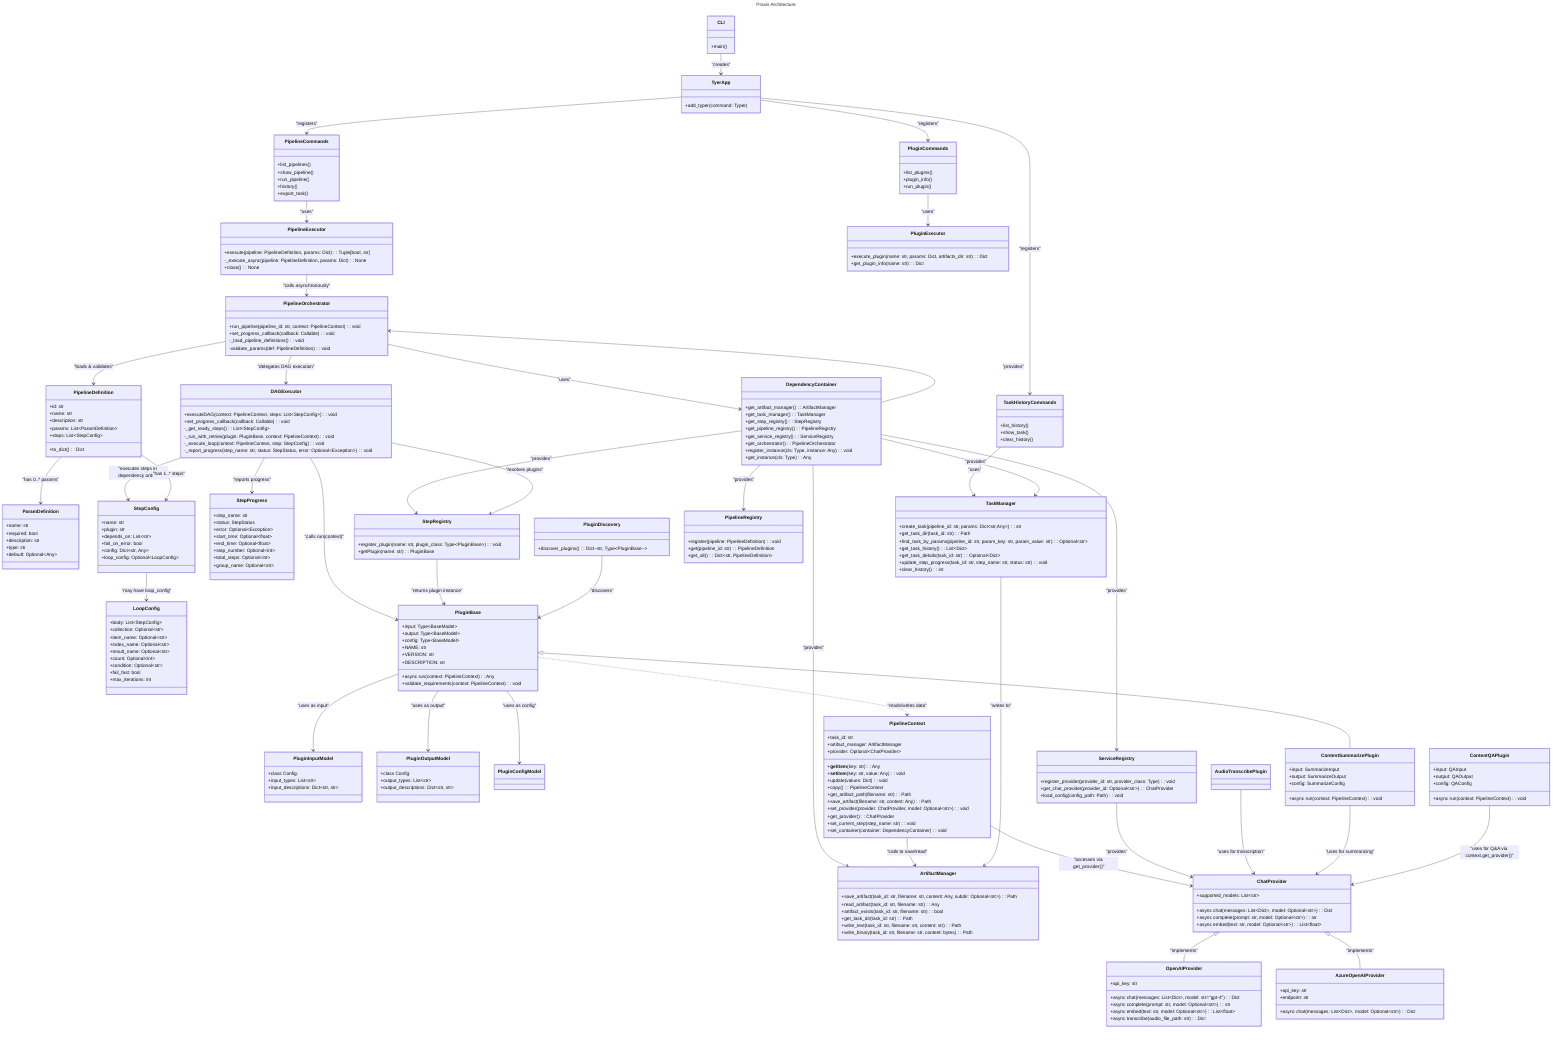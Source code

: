 ---
title: Praxis Architecture
---
classDiagram
    direction TB

    %% CLI Components
    class CLI {
        +main()
    }

    class TyerApp {
        +add_typer(command: Typer)
    }

    class PipelineCommands {
        +list_pipelines()
        +show_pipeline()
        +run_pipeline()
        +history()
        +export_task()
    }


    class PluginCommands {
        +list_plugins()
        +plugin_info()
        +run_plugin()
    }

    class TaskHistoryCommands {
        +list_history()
        +show_task()
        +clear_history()
    }

    class PipelineExecutor {
        +execute(pipeline: PipelineDefinition, params: Dict) : Tuple[bool, str]
        -_execute_async(pipeline: PipelineDefinition, params: Dict) : None
        +close() : None
    }

    %% Core Orchestrator & Execution
    class PipelineOrchestrator {
        +run_pipeline(pipeline_id: str, context: PipelineContext) : void
        +set_progress_callback(callback: Callable) : void
        -_load_pipeline_definitions(): void
        -validate_params(def: PipelineDefinition) : void
    }

    class DAGExecutor {
        +executeDAG(context: PipelineContext, steps: List~StepConfig~) : void
        +set_progress_callback(callback: Callable) : void
        -_get_ready_steps() : List~StepConfig~
        -_run_with_retries(plugin: PluginBase, context: PipelineContext) : void
        -_execute_loop(context: PipelineContext, step: StepConfig) : void
        -_report_progress(step_name: str, status: StepStatus, error: Optional~Exception~) : void
    }

    class PipelineDefinition {
        +id: str
        +name: str
        +description: str
        +params: List~ParamDefinition~
        +steps: List~StepConfig~
        +to_dict() : Dict
    }

    class ParamDefinition {
        +name: str
        +required: bool
        +description: str
        +type: str
        +default: Optional~Any~
    }

    class StepConfig {
        +name: str
        +plugin: str
        +depends_on: List~str~
        +fail_on_error: bool
        +config: Dict~str, Any~
        +loop_config: Optional~LoopConfig~
    }

    class LoopConfig {
        +body: List~StepConfig~
        +collection: Optional~str~
        +item_name: Optional~str~
        +index_name: Optional~str~
        +result_name: Optional~str~
        +count: Optional~int~
        +condition: Optional~str~
        +fail_fast: bool
        +max_iterations: int
    }

    class StepProgress {
        +step_name: str
        +status: StepStatus
        +error: Optional~Exception~
        +start_time: Optional~float~
        +end_time: Optional~float~
        +step_number: Optional~int~
        +total_steps: Optional~int~
        +group_name: Optional~str~
    }


    %% Plugin & Registry
    class PluginBase {
        +input: Type~BaseModel~
        +output: Type~BaseModel~
        +config: Type~BaseModel~
        +NAME: str
        +VERSION: str
        +DESCRIPTION: str
        +async run(context: PipelineContext): Any
        +validate_requirements(context: PipelineContext): void
    }

    class PluginInputModel {
        +class Config:
            +input_types: List~str~
            +input_descriptions: Dict~str, str~
    }

    class PluginOutputModel {
        +class Config:
            +output_types: List~str~
            +output_descriptions: Dict~str, str~
    }

    class PluginConfigModel {
    }

    class StepRegistry {
        +register_plugin(name: str, plugin_class: Type~PluginBase~) : void
        +getPlugin(name: str): PluginBase
    }

    class PluginDiscovery {
        +discover_plugins() : Dict~str, Type~PluginBase~~
    }

    class PluginExecutor {
        +execute_plugin(name: str, params: Dict, artifacts_dir: str) : Dict
        +get_plugin_info(name: str) : Dict
    }

    %% Container & Managers
    class DependencyContainer {
        +get_artifact_manager(): ArtifactManager
        +get_task_manager(): TaskManager
        +get_step_registry(): StepRegistry
        +get_pipeline_registry(): PipelineRegistry
        +get_service_registry(): ServiceRegistry
        +get_orchestrator(): PipelineOrchestrator
        +register_instance(cls: Type, instance: Any): void
        +get_instance(cls: Type): Any
    }

    class TaskManager {
        +create_task(pipeline_id: str, params: Dict~str,Any~): str
        +get_task_dir(task_id: str): Path
        +find_task_by_params(pipeline_id: str, param_key: str, param_value: str): Optional~str~
        +get_task_history(): List~Dict~
        +get_task_details(task_id: str): Optional~Dict~
        +update_step_progress(task_id: str, step_name: str, status: str): void
        +clear_history(): int
    }

    class ArtifactManager {
        +save_artifact(task_id: str, filename: str, content: Any, subdir: Optional~str~) : Path
        +read_artifact(task_id: str, filename: str) : Any
        +artifact_exists(task_id: str, filename: str) : bool
        +get_task_dir(task_id: str) : Path
        +write_text(task_id: str, filename: str, content: str) : Path
        +write_binary(task_id: str, filename: str, content: bytes) : Path
    }

    class PipelineRegistry {
        +register(pipeline: PipelineDefinition): void
        +get(pipeline_id: str): PipelineDefinition
        +get_all(): Dict~str, PipelineDefinition~
    }

    %% Service Registry and Providers
    class ServiceRegistry {
        +register_provider(provider_id: str, provider_class: Type): void
        +get_chat_provider(provider_id: Optional~str~): ChatProvider
        +load_config(config_path: Path): void
    }

    class ChatProvider {
        +supported_models: List~str~
        +async chat(messages: List~Dict~, model: Optional~str~): Dict
        +async complete(prompt: str, model: Optional~str~): str
        +async embed(text: str, model: Optional~str~): List~float~
    }

    class OpenAIProvider {
        +api_key: str
        +async chat(messages: List~Dict~, model: str="gpt-4"): Dict
        +async complete(prompt: str, model: Optional~str~): str
        +async embed(text: str, model: Optional~str~): List~float~
        +async transcribe(audio_file_path: str): Dict
    }

    class AzureOpenAIProvider {
        +api_key: str
        +endpoint: str
        +async chat(messages: List~Dict~, model: Optional~str~): Dict
    }

    %% Context
    class PipelineContext {
        +task_id: str
        +artifact_manager: ArtifactManager
        +provider: Optional~ChatProvider~
        +__getitem__(key: str): Any
        +__setitem__(key: str, value: Any): void
        +update(values: Dict): void
        +copy(): PipelineContext
        +get_artifact_path(filename: str): Path
        +save_artifact(filename: str, content: Any) : Path
        +set_provider(provider: ChatProvider, model: Optional~str~): void
        +get_provider(): ChatProvider
        +set_current_step(step_name: str): void
        +set_container(container: DependencyContainer): void
    }

    %% Example Plugins

    class ContentSummarizePlugin {
        +input: SummarizeInput
        +output: SummarizeOutput
        +config: SummarizeConfig
        +async run(context: PipelineContext): void
    }

    class ContentQAPlugin {
        +input: QAInput
        +output: QAOutput
        +config: QAConfig
        +async run(context: PipelineContext): void
    }

    %% Relationships
    %% CLI Structure
    CLI --> TyerApp : "creates"
    TyerApp --> PipelineCommands : "registers"
    TyerApp --> PluginCommands : "registers"
    TyerApp --> TaskHistoryCommands : "registers"
    PipelineCommands --> PipelineExecutor : "uses"
    PipelineExecutor --> PipelineOrchestrator : "calls asynchronously"
    PluginCommands --> PluginExecutor : "uses"
    TaskHistoryCommands --> TaskManager : "uses"

    %% DependencyContainer
    DependencyContainer --> ArtifactManager : "provides"
    DependencyContainer --> TaskManager : "provides"
    DependencyContainer --> StepRegistry : "provides"
    DependencyContainer --> PipelineRegistry : "provides"
    DependencyContainer --> ServiceRegistry : "provides"
    DependencyContainer --> PipelineOrchestrator : "provides"

    %% Orchestrator & DAG
    PipelineOrchestrator --> DependencyContainer : "uses"
    PipelineOrchestrator --> DAGExecutor : "delegates DAG execution"
    DAGExecutor --> StepRegistry : "resolves plugins"
    DAGExecutor --> StepConfig : "executes steps in dependency order"
    DAGExecutor --> PluginBase : "calls run(context)"
    DAGExecutor --> StepProgress : "reports progress"

    %% Pipeline & Steps
    PipelineOrchestrator --> PipelineDefinition : "loads & validates"
    PipelineDefinition --> ParamDefinition : "has 0..* params"
    PipelineDefinition --> StepConfig : "has 1..* steps"
    StepConfig --> LoopConfig : "may have loop_config"

    %% Plugin Registry & Discovery
    StepRegistry --> PluginBase : "returns plugin instance"
    PluginBase <|-- ContentSummarizePlugin
    PluginDiscovery --> PluginBase : "discovers"
    PluginBase --> PluginInputModel : "uses as input"
    PluginBase --> PluginOutputModel : "uses as output"
    PluginBase --> PluginConfigModel : "uses as config"

    %% PipelineContext & Artifacts
    PipelineContext --> ArtifactManager : "calls to save/read"
    PipelineContext --> ChatProvider : "accesses via get_provider()"
    TaskManager --> ArtifactManager : "writes to"
    PluginBase ..> PipelineContext : "reads/writes data"

    %% Service Registry & Providers
    ServiceRegistry --> ChatProvider : "provides"
    ChatProvider <|-- OpenAIProvider : "implements"
    ChatProvider <|-- AzureOpenAIProvider : "implements"

    %% LLM Integration
    AudioTranscribePlugin --> ChatProvider : "uses for transcription"
    ContentSummarizePlugin --> ChatProvider : "uses for summarizing"
    ContentQAPlugin --> ChatProvider : "uses for Q&A via context.get_provider()"